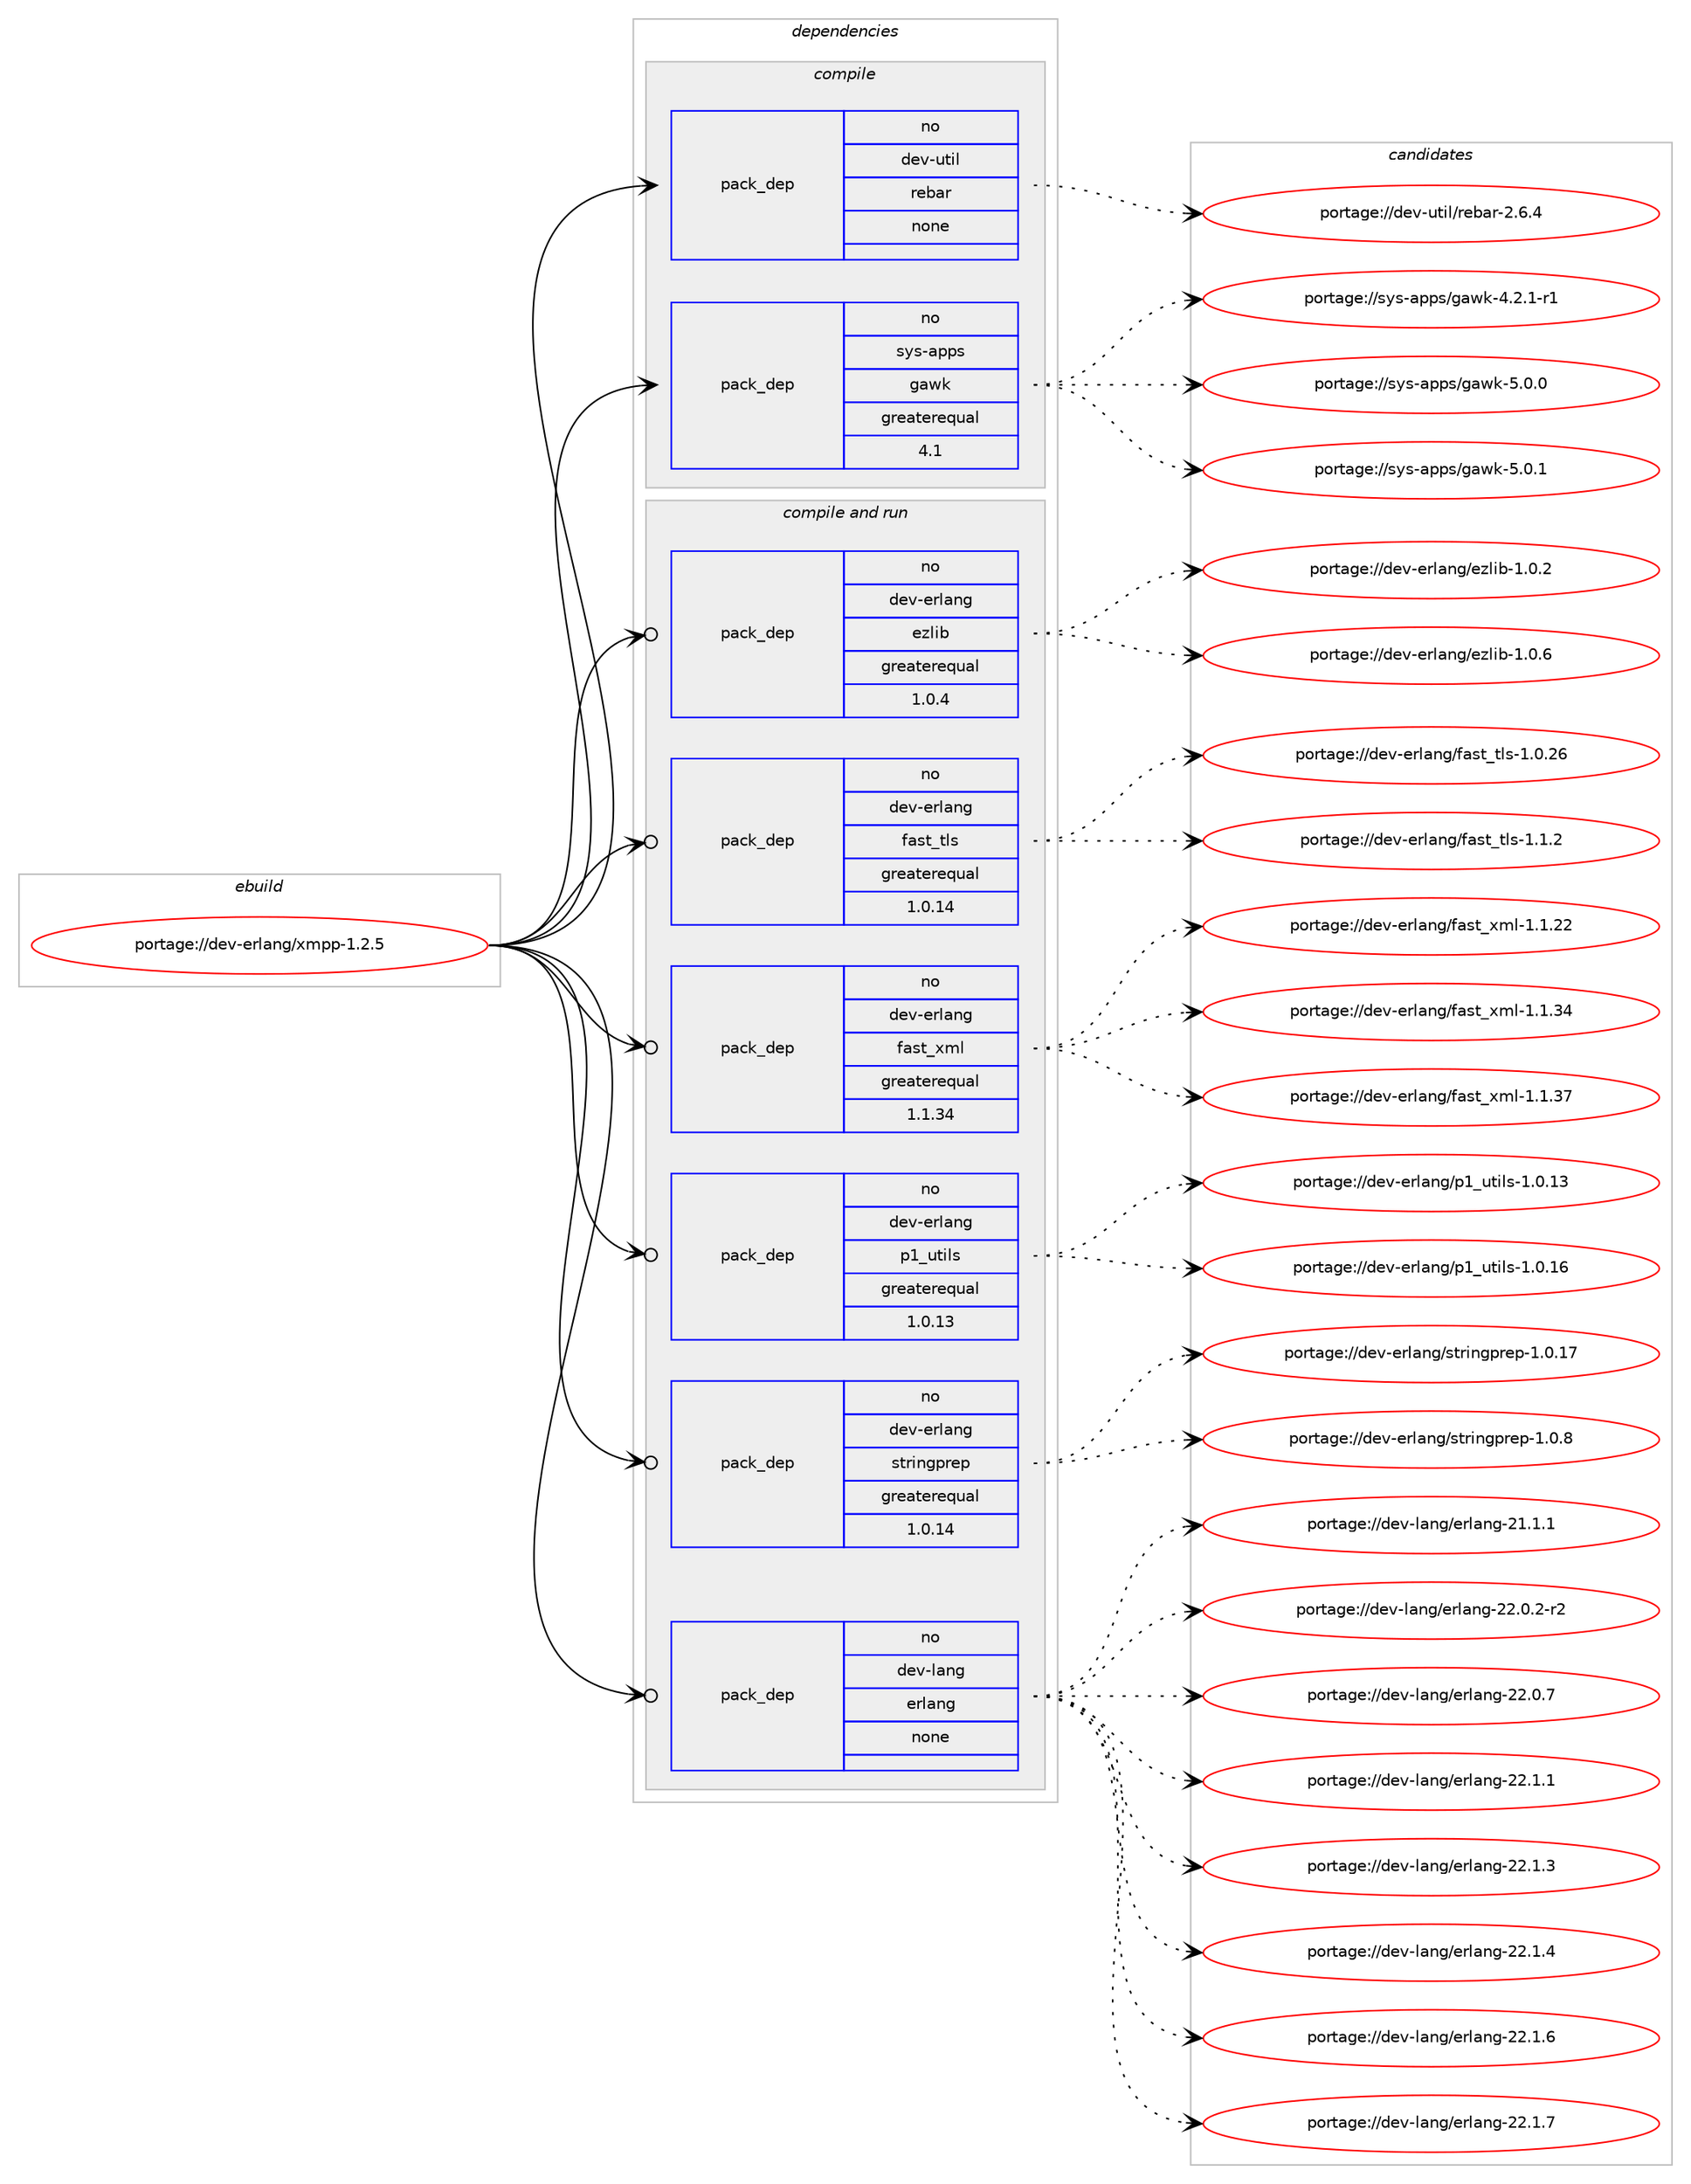 digraph prolog {

# *************
# Graph options
# *************

newrank=true;
concentrate=true;
compound=true;
graph [rankdir=LR,fontname=Helvetica,fontsize=10,ranksep=1.5];#, ranksep=2.5, nodesep=0.2];
edge  [arrowhead=vee];
node  [fontname=Helvetica,fontsize=10];

# **********
# The ebuild
# **********

subgraph cluster_leftcol {
color=gray;
rank=same;
label=<<i>ebuild</i>>;
id [label="portage://dev-erlang/xmpp-1.2.5", color=red, width=4, href="../dev-erlang/xmpp-1.2.5.svg"];
}

# ****************
# The dependencies
# ****************

subgraph cluster_midcol {
color=gray;
label=<<i>dependencies</i>>;
subgraph cluster_compile {
fillcolor="#eeeeee";
style=filled;
label=<<i>compile</i>>;
subgraph pack44928 {
dependency60122 [label=<<TABLE BORDER="0" CELLBORDER="1" CELLSPACING="0" CELLPADDING="4" WIDTH="220"><TR><TD ROWSPAN="6" CELLPADDING="30">pack_dep</TD></TR><TR><TD WIDTH="110">no</TD></TR><TR><TD>dev-util</TD></TR><TR><TD>rebar</TD></TR><TR><TD>none</TD></TR><TR><TD></TD></TR></TABLE>>, shape=none, color=blue];
}
id:e -> dependency60122:w [weight=20,style="solid",arrowhead="vee"];
subgraph pack44929 {
dependency60123 [label=<<TABLE BORDER="0" CELLBORDER="1" CELLSPACING="0" CELLPADDING="4" WIDTH="220"><TR><TD ROWSPAN="6" CELLPADDING="30">pack_dep</TD></TR><TR><TD WIDTH="110">no</TD></TR><TR><TD>sys-apps</TD></TR><TR><TD>gawk</TD></TR><TR><TD>greaterequal</TD></TR><TR><TD>4.1</TD></TR></TABLE>>, shape=none, color=blue];
}
id:e -> dependency60123:w [weight=20,style="solid",arrowhead="vee"];
}
subgraph cluster_compileandrun {
fillcolor="#eeeeee";
style=filled;
label=<<i>compile and run</i>>;
subgraph pack44930 {
dependency60124 [label=<<TABLE BORDER="0" CELLBORDER="1" CELLSPACING="0" CELLPADDING="4" WIDTH="220"><TR><TD ROWSPAN="6" CELLPADDING="30">pack_dep</TD></TR><TR><TD WIDTH="110">no</TD></TR><TR><TD>dev-erlang</TD></TR><TR><TD>ezlib</TD></TR><TR><TD>greaterequal</TD></TR><TR><TD>1.0.4</TD></TR></TABLE>>, shape=none, color=blue];
}
id:e -> dependency60124:w [weight=20,style="solid",arrowhead="odotvee"];
subgraph pack44931 {
dependency60125 [label=<<TABLE BORDER="0" CELLBORDER="1" CELLSPACING="0" CELLPADDING="4" WIDTH="220"><TR><TD ROWSPAN="6" CELLPADDING="30">pack_dep</TD></TR><TR><TD WIDTH="110">no</TD></TR><TR><TD>dev-erlang</TD></TR><TR><TD>fast_tls</TD></TR><TR><TD>greaterequal</TD></TR><TR><TD>1.0.14</TD></TR></TABLE>>, shape=none, color=blue];
}
id:e -> dependency60125:w [weight=20,style="solid",arrowhead="odotvee"];
subgraph pack44932 {
dependency60126 [label=<<TABLE BORDER="0" CELLBORDER="1" CELLSPACING="0" CELLPADDING="4" WIDTH="220"><TR><TD ROWSPAN="6" CELLPADDING="30">pack_dep</TD></TR><TR><TD WIDTH="110">no</TD></TR><TR><TD>dev-erlang</TD></TR><TR><TD>fast_xml</TD></TR><TR><TD>greaterequal</TD></TR><TR><TD>1.1.34</TD></TR></TABLE>>, shape=none, color=blue];
}
id:e -> dependency60126:w [weight=20,style="solid",arrowhead="odotvee"];
subgraph pack44933 {
dependency60127 [label=<<TABLE BORDER="0" CELLBORDER="1" CELLSPACING="0" CELLPADDING="4" WIDTH="220"><TR><TD ROWSPAN="6" CELLPADDING="30">pack_dep</TD></TR><TR><TD WIDTH="110">no</TD></TR><TR><TD>dev-erlang</TD></TR><TR><TD>p1_utils</TD></TR><TR><TD>greaterequal</TD></TR><TR><TD>1.0.13</TD></TR></TABLE>>, shape=none, color=blue];
}
id:e -> dependency60127:w [weight=20,style="solid",arrowhead="odotvee"];
subgraph pack44934 {
dependency60128 [label=<<TABLE BORDER="0" CELLBORDER="1" CELLSPACING="0" CELLPADDING="4" WIDTH="220"><TR><TD ROWSPAN="6" CELLPADDING="30">pack_dep</TD></TR><TR><TD WIDTH="110">no</TD></TR><TR><TD>dev-erlang</TD></TR><TR><TD>stringprep</TD></TR><TR><TD>greaterequal</TD></TR><TR><TD>1.0.14</TD></TR></TABLE>>, shape=none, color=blue];
}
id:e -> dependency60128:w [weight=20,style="solid",arrowhead="odotvee"];
subgraph pack44935 {
dependency60129 [label=<<TABLE BORDER="0" CELLBORDER="1" CELLSPACING="0" CELLPADDING="4" WIDTH="220"><TR><TD ROWSPAN="6" CELLPADDING="30">pack_dep</TD></TR><TR><TD WIDTH="110">no</TD></TR><TR><TD>dev-lang</TD></TR><TR><TD>erlang</TD></TR><TR><TD>none</TD></TR><TR><TD></TD></TR></TABLE>>, shape=none, color=blue];
}
id:e -> dependency60129:w [weight=20,style="solid",arrowhead="odotvee"];
}
subgraph cluster_run {
fillcolor="#eeeeee";
style=filled;
label=<<i>run</i>>;
}
}

# **************
# The candidates
# **************

subgraph cluster_choices {
rank=same;
color=gray;
label=<<i>candidates</i>>;

subgraph choice44928 {
color=black;
nodesep=1;
choiceportage10010111845117116105108471141019897114455046544652 [label="portage://dev-util/rebar-2.6.4", color=red, width=4,href="../dev-util/rebar-2.6.4.svg"];
dependency60122:e -> choiceportage10010111845117116105108471141019897114455046544652:w [style=dotted,weight="100"];
}
subgraph choice44929 {
color=black;
nodesep=1;
choiceportage115121115459711211211547103971191074552465046494511449 [label="portage://sys-apps/gawk-4.2.1-r1", color=red, width=4,href="../sys-apps/gawk-4.2.1-r1.svg"];
choiceportage11512111545971121121154710397119107455346484648 [label="portage://sys-apps/gawk-5.0.0", color=red, width=4,href="../sys-apps/gawk-5.0.0.svg"];
choiceportage11512111545971121121154710397119107455346484649 [label="portage://sys-apps/gawk-5.0.1", color=red, width=4,href="../sys-apps/gawk-5.0.1.svg"];
dependency60123:e -> choiceportage115121115459711211211547103971191074552465046494511449:w [style=dotted,weight="100"];
dependency60123:e -> choiceportage11512111545971121121154710397119107455346484648:w [style=dotted,weight="100"];
dependency60123:e -> choiceportage11512111545971121121154710397119107455346484649:w [style=dotted,weight="100"];
}
subgraph choice44930 {
color=black;
nodesep=1;
choiceportage10010111845101114108971101034710112210810598454946484650 [label="portage://dev-erlang/ezlib-1.0.2", color=red, width=4,href="../dev-erlang/ezlib-1.0.2.svg"];
choiceportage10010111845101114108971101034710112210810598454946484654 [label="portage://dev-erlang/ezlib-1.0.6", color=red, width=4,href="../dev-erlang/ezlib-1.0.6.svg"];
dependency60124:e -> choiceportage10010111845101114108971101034710112210810598454946484650:w [style=dotted,weight="100"];
dependency60124:e -> choiceportage10010111845101114108971101034710112210810598454946484654:w [style=dotted,weight="100"];
}
subgraph choice44931 {
color=black;
nodesep=1;
choiceportage100101118451011141089711010347102971151169511610811545494648465054 [label="portage://dev-erlang/fast_tls-1.0.26", color=red, width=4,href="../dev-erlang/fast_tls-1.0.26.svg"];
choiceportage1001011184510111410897110103471029711511695116108115454946494650 [label="portage://dev-erlang/fast_tls-1.1.2", color=red, width=4,href="../dev-erlang/fast_tls-1.1.2.svg"];
dependency60125:e -> choiceportage100101118451011141089711010347102971151169511610811545494648465054:w [style=dotted,weight="100"];
dependency60125:e -> choiceportage1001011184510111410897110103471029711511695116108115454946494650:w [style=dotted,weight="100"];
}
subgraph choice44932 {
color=black;
nodesep=1;
choiceportage100101118451011141089711010347102971151169512010910845494649465050 [label="portage://dev-erlang/fast_xml-1.1.22", color=red, width=4,href="../dev-erlang/fast_xml-1.1.22.svg"];
choiceportage100101118451011141089711010347102971151169512010910845494649465152 [label="portage://dev-erlang/fast_xml-1.1.34", color=red, width=4,href="../dev-erlang/fast_xml-1.1.34.svg"];
choiceportage100101118451011141089711010347102971151169512010910845494649465155 [label="portage://dev-erlang/fast_xml-1.1.37", color=red, width=4,href="../dev-erlang/fast_xml-1.1.37.svg"];
dependency60126:e -> choiceportage100101118451011141089711010347102971151169512010910845494649465050:w [style=dotted,weight="100"];
dependency60126:e -> choiceportage100101118451011141089711010347102971151169512010910845494649465152:w [style=dotted,weight="100"];
dependency60126:e -> choiceportage100101118451011141089711010347102971151169512010910845494649465155:w [style=dotted,weight="100"];
}
subgraph choice44933 {
color=black;
nodesep=1;
choiceportage100101118451011141089711010347112499511711610510811545494648464951 [label="portage://dev-erlang/p1_utils-1.0.13", color=red, width=4,href="../dev-erlang/p1_utils-1.0.13.svg"];
choiceportage100101118451011141089711010347112499511711610510811545494648464954 [label="portage://dev-erlang/p1_utils-1.0.16", color=red, width=4,href="../dev-erlang/p1_utils-1.0.16.svg"];
dependency60127:e -> choiceportage100101118451011141089711010347112499511711610510811545494648464951:w [style=dotted,weight="100"];
dependency60127:e -> choiceportage100101118451011141089711010347112499511711610510811545494648464954:w [style=dotted,weight="100"];
}
subgraph choice44934 {
color=black;
nodesep=1;
choiceportage10010111845101114108971101034711511611410511010311211410111245494648464955 [label="portage://dev-erlang/stringprep-1.0.17", color=red, width=4,href="../dev-erlang/stringprep-1.0.17.svg"];
choiceportage100101118451011141089711010347115116114105110103112114101112454946484656 [label="portage://dev-erlang/stringprep-1.0.8", color=red, width=4,href="../dev-erlang/stringprep-1.0.8.svg"];
dependency60128:e -> choiceportage10010111845101114108971101034711511611410511010311211410111245494648464955:w [style=dotted,weight="100"];
dependency60128:e -> choiceportage100101118451011141089711010347115116114105110103112114101112454946484656:w [style=dotted,weight="100"];
}
subgraph choice44935 {
color=black;
nodesep=1;
choiceportage1001011184510897110103471011141089711010345504946494649 [label="portage://dev-lang/erlang-21.1.1", color=red, width=4,href="../dev-lang/erlang-21.1.1.svg"];
choiceportage10010111845108971101034710111410897110103455050464846504511450 [label="portage://dev-lang/erlang-22.0.2-r2", color=red, width=4,href="../dev-lang/erlang-22.0.2-r2.svg"];
choiceportage1001011184510897110103471011141089711010345505046484655 [label="portage://dev-lang/erlang-22.0.7", color=red, width=4,href="../dev-lang/erlang-22.0.7.svg"];
choiceportage1001011184510897110103471011141089711010345505046494649 [label="portage://dev-lang/erlang-22.1.1", color=red, width=4,href="../dev-lang/erlang-22.1.1.svg"];
choiceportage1001011184510897110103471011141089711010345505046494651 [label="portage://dev-lang/erlang-22.1.3", color=red, width=4,href="../dev-lang/erlang-22.1.3.svg"];
choiceportage1001011184510897110103471011141089711010345505046494652 [label="portage://dev-lang/erlang-22.1.4", color=red, width=4,href="../dev-lang/erlang-22.1.4.svg"];
choiceportage1001011184510897110103471011141089711010345505046494654 [label="portage://dev-lang/erlang-22.1.6", color=red, width=4,href="../dev-lang/erlang-22.1.6.svg"];
choiceportage1001011184510897110103471011141089711010345505046494655 [label="portage://dev-lang/erlang-22.1.7", color=red, width=4,href="../dev-lang/erlang-22.1.7.svg"];
dependency60129:e -> choiceportage1001011184510897110103471011141089711010345504946494649:w [style=dotted,weight="100"];
dependency60129:e -> choiceportage10010111845108971101034710111410897110103455050464846504511450:w [style=dotted,weight="100"];
dependency60129:e -> choiceportage1001011184510897110103471011141089711010345505046484655:w [style=dotted,weight="100"];
dependency60129:e -> choiceportage1001011184510897110103471011141089711010345505046494649:w [style=dotted,weight="100"];
dependency60129:e -> choiceportage1001011184510897110103471011141089711010345505046494651:w [style=dotted,weight="100"];
dependency60129:e -> choiceportage1001011184510897110103471011141089711010345505046494652:w [style=dotted,weight="100"];
dependency60129:e -> choiceportage1001011184510897110103471011141089711010345505046494654:w [style=dotted,weight="100"];
dependency60129:e -> choiceportage1001011184510897110103471011141089711010345505046494655:w [style=dotted,weight="100"];
}
}

}
